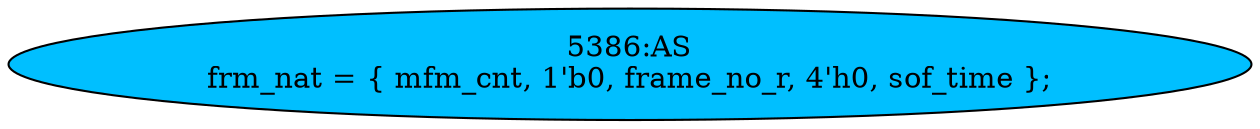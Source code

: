 strict digraph "" {
	node [label="\N"];
	"5386:AS"	 [ast="<pyverilog.vparser.ast.Assign object at 0x7f13b5580310>",
		def_var="['frm_nat']",
		fillcolor=deepskyblue,
		label="5386:AS
frm_nat = { mfm_cnt, 1'b0, frame_no_r, 4'h0, sof_time };",
		statements="[]",
		style=filled,
		typ=Assign,
		use_var="['mfm_cnt', 'frame_no_r', 'sof_time']"];
}
